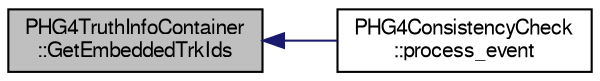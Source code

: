 digraph "PHG4TruthInfoContainer::GetEmbeddedTrkIds"
{
  bgcolor="transparent";
  edge [fontname="FreeSans",fontsize="10",labelfontname="FreeSans",labelfontsize="10"];
  node [fontname="FreeSans",fontsize="10",shape=record];
  rankdir="LR";
  Node1 [label="PHG4TruthInfoContainer\l::GetEmbeddedTrkIds",height=0.2,width=0.4,color="black", fillcolor="grey75", style="filled" fontcolor="black"];
  Node1 -> Node2 [dir="back",color="midnightblue",fontsize="10",style="solid",fontname="FreeSans"];
  Node2 [label="PHG4ConsistencyCheck\l::process_event",height=0.2,width=0.4,color="black",URL="$dc/d38/classPHG4ConsistencyCheck.html#a52d89c7166211c0c19f906d885558b63",tooltip="event processing "];
}
